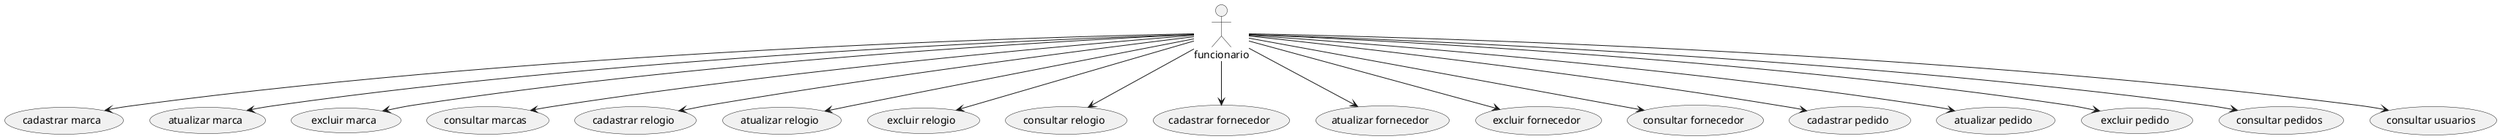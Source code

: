 @startuml funcionario

actor funcionario

' CRUD de marcas
funcionario --> (cadastrar marca)
funcionario --> (atualizar marca)
funcionario --> (excluir marca)
funcionario --> (consultar marcas)

' CRUD de relogio
funcionario --> (cadastrar relogio)
funcionario --> (atualizar relogio)
funcionario --> (excluir relogio)
funcionario --> (consultar relogio)

' CRUD de fornecedor
funcionario --> (cadastrar fornecedor)
funcionario --> (atualizar fornecedor)
funcionario --> (excluir fornecedor)
funcionario --> (consultar fornecedor)

' CRUD pedido
funcionario --> (cadastrar pedido)
funcionario --> (atualizar pedido)
funcionario --> (excluir pedido)
funcionario --> (consultar pedidos)

funcionario --> (consultar usuarios)

@enduml